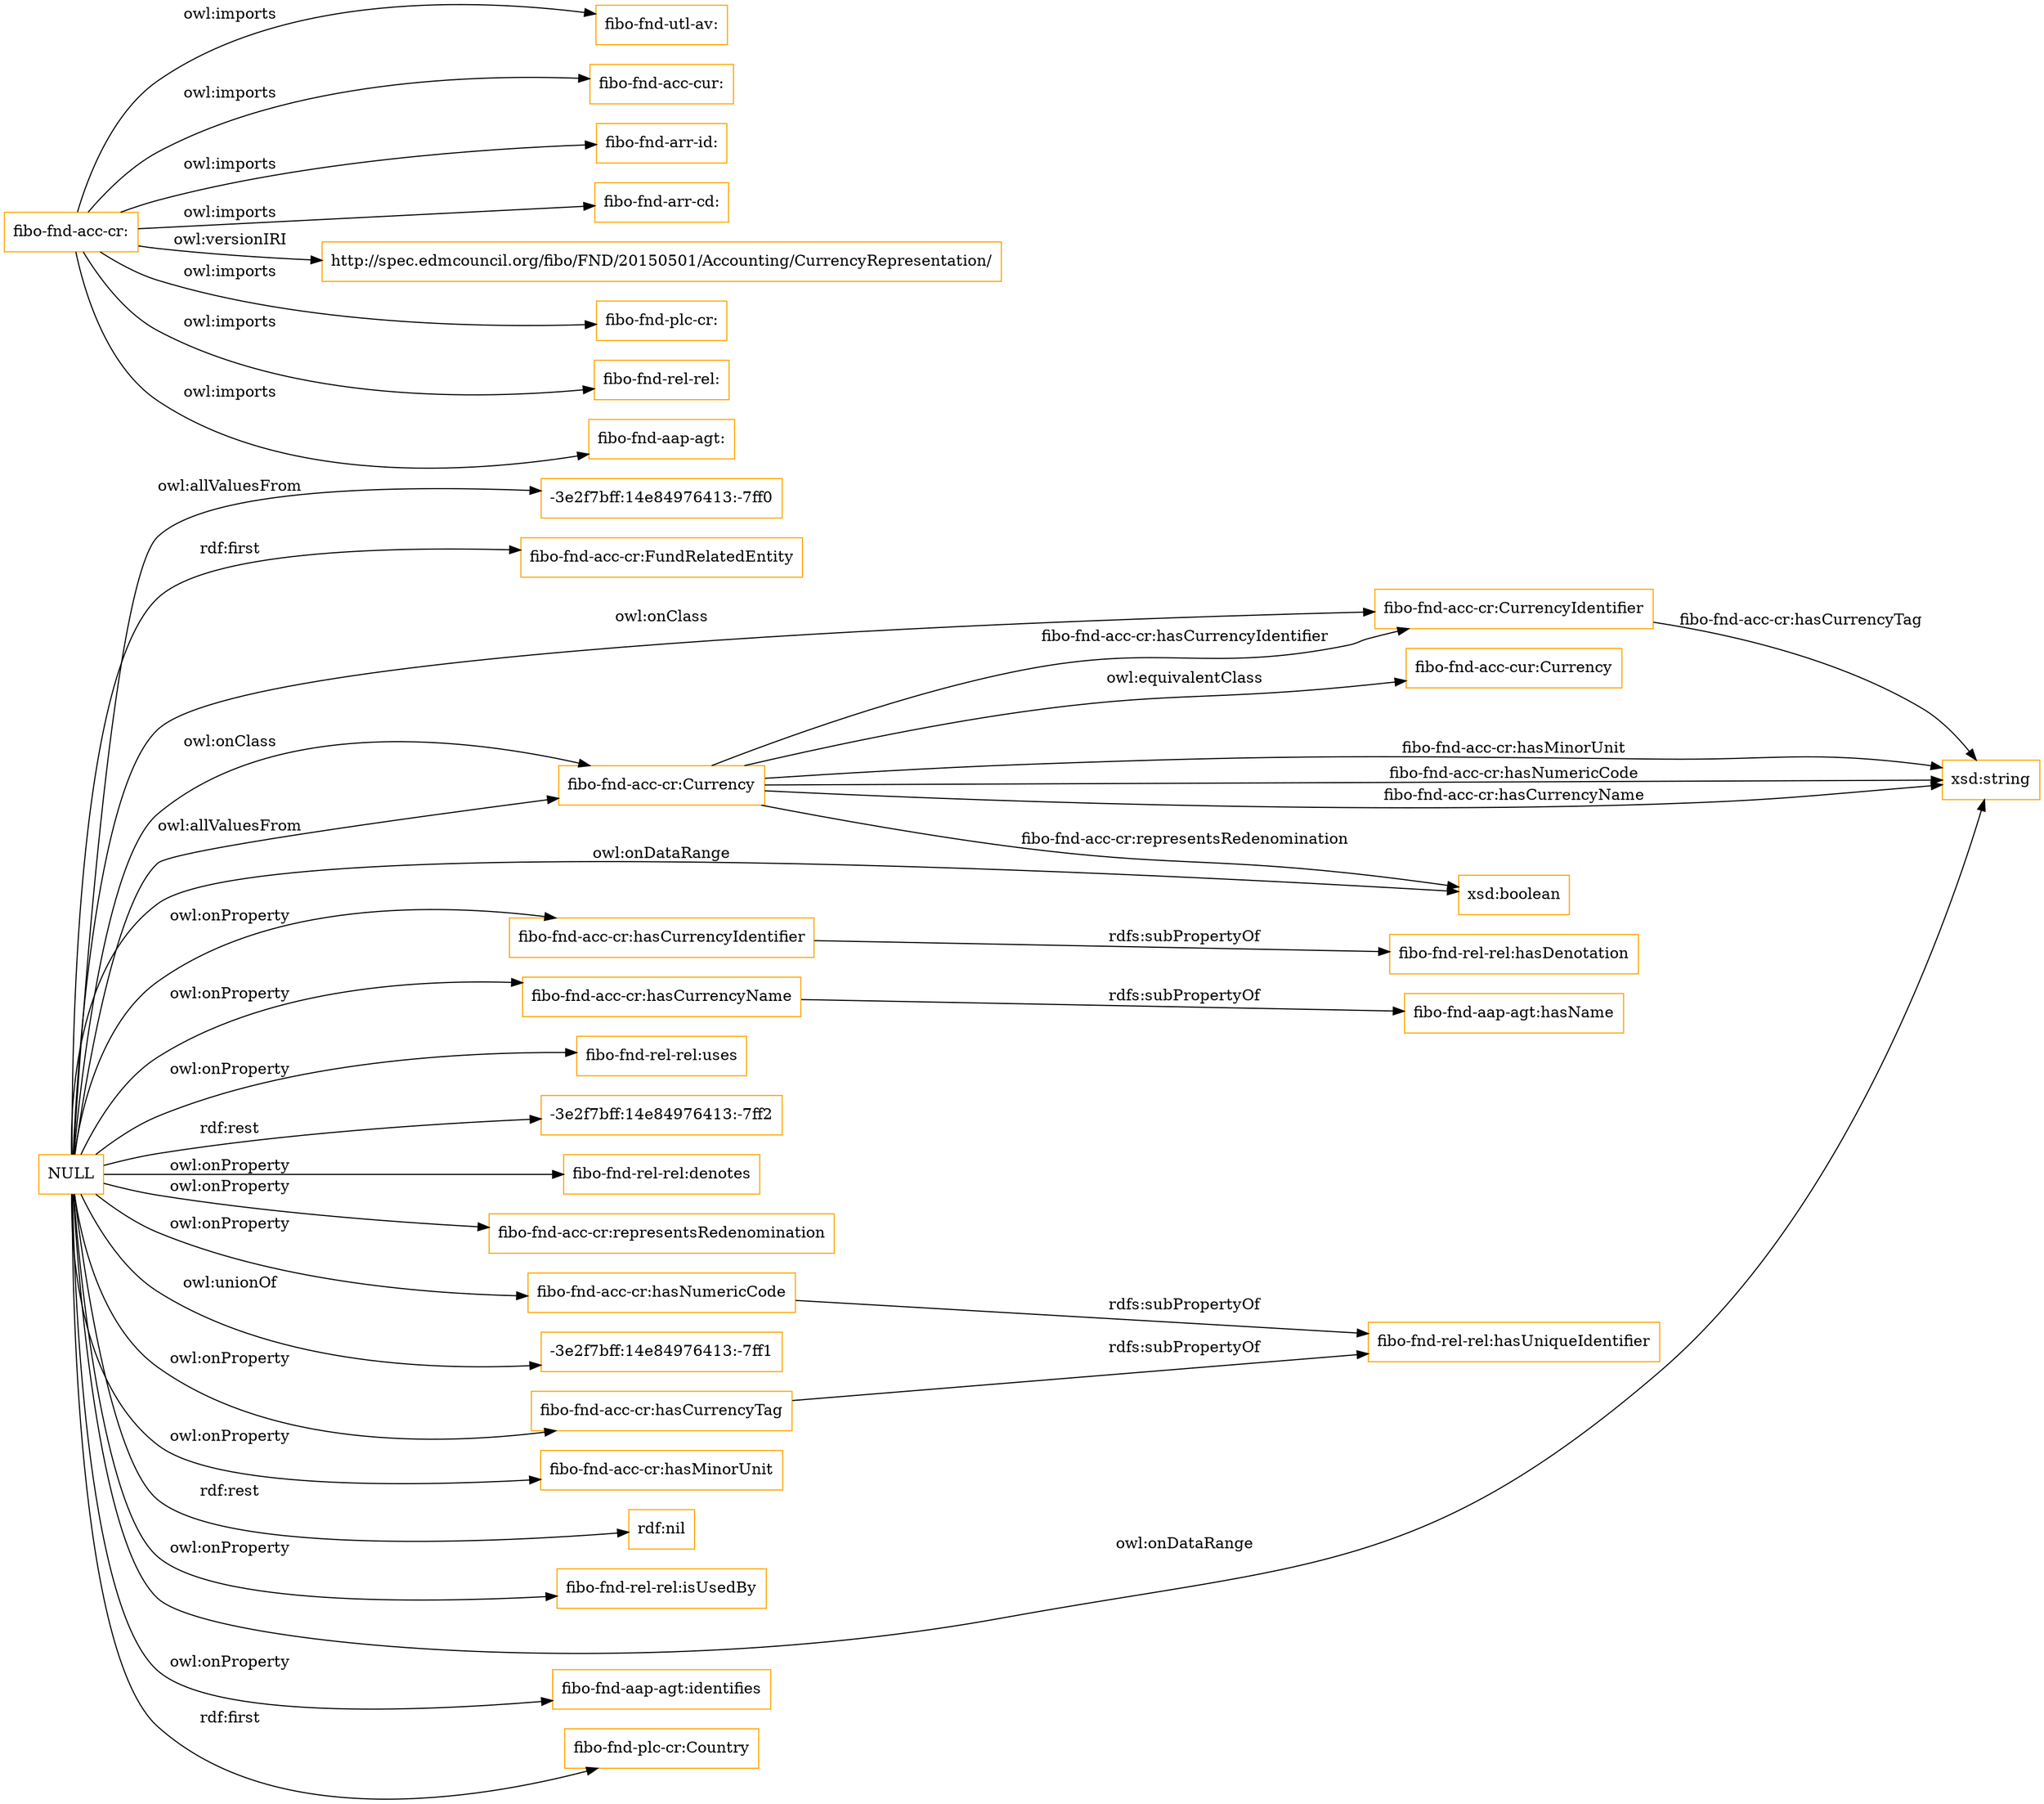 digraph ar2dtool_diagram { 
rankdir=LR;
size="1501"
node [shape = rectangle, color="orange"]; "-3e2f7bff:14e84976413:-7ff0" "fibo-fnd-acc-cr:FundRelatedEntity" "fibo-fnd-acc-cr:CurrencyIdentifier" "fibo-fnd-acc-cr:Currency" ; /*classes style*/
	"fibo-fnd-acc-cr:hasCurrencyIdentifier" -> "fibo-fnd-rel-rel:hasDenotation" [ label = "rdfs:subPropertyOf" ];
	"fibo-fnd-acc-cr:" -> "fibo-fnd-utl-av:" [ label = "owl:imports" ];
	"fibo-fnd-acc-cr:" -> "fibo-fnd-acc-cur:" [ label = "owl:imports" ];
	"fibo-fnd-acc-cr:" -> "fibo-fnd-arr-id:" [ label = "owl:imports" ];
	"fibo-fnd-acc-cr:" -> "fibo-fnd-arr-cd:" [ label = "owl:imports" ];
	"fibo-fnd-acc-cr:" -> "http://spec.edmcouncil.org/fibo/FND/20150501/Accounting/CurrencyRepresentation/" [ label = "owl:versionIRI" ];
	"fibo-fnd-acc-cr:" -> "fibo-fnd-plc-cr:" [ label = "owl:imports" ];
	"fibo-fnd-acc-cr:" -> "fibo-fnd-rel-rel:" [ label = "owl:imports" ];
	"fibo-fnd-acc-cr:" -> "fibo-fnd-aap-agt:" [ label = "owl:imports" ];
	"fibo-fnd-acc-cr:hasCurrencyName" -> "fibo-fnd-aap-agt:hasName" [ label = "rdfs:subPropertyOf" ];
	"fibo-fnd-acc-cr:hasNumericCode" -> "fibo-fnd-rel-rel:hasUniqueIdentifier" [ label = "rdfs:subPropertyOf" ];
	"NULL" -> "fibo-fnd-rel-rel:uses" [ label = "owl:onProperty" ];
	"NULL" -> "-3e2f7bff:14e84976413:-7ff2" [ label = "rdf:rest" ];
	"NULL" -> "fibo-fnd-acc-cr:hasCurrencyIdentifier" [ label = "owl:onProperty" ];
	"NULL" -> "fibo-fnd-rel-rel:denotes" [ label = "owl:onProperty" ];
	"NULL" -> "fibo-fnd-acc-cr:representsRedenomination" [ label = "owl:onProperty" ];
	"NULL" -> "xsd:boolean" [ label = "owl:onDataRange" ];
	"NULL" -> "-3e2f7bff:14e84976413:-7ff1" [ label = "owl:unionOf" ];
	"NULL" -> "fibo-fnd-acc-cr:hasCurrencyTag" [ label = "owl:onProperty" ];
	"NULL" -> "fibo-fnd-acc-cr:Currency" [ label = "owl:allValuesFrom" ];
	"NULL" -> "fibo-fnd-acc-cr:hasCurrencyName" [ label = "owl:onProperty" ];
	"NULL" -> "fibo-fnd-acc-cr:hasMinorUnit" [ label = "owl:onProperty" ];
	"NULL" -> "rdf:nil" [ label = "rdf:rest" ];
	"NULL" -> "fibo-fnd-rel-rel:isUsedBy" [ label = "owl:onProperty" ];
	"NULL" -> "fibo-fnd-acc-cr:FundRelatedEntity" [ label = "rdf:first" ];
	"NULL" -> "xsd:string" [ label = "owl:onDataRange" ];
	"NULL" -> "fibo-fnd-aap-agt:identifies" [ label = "owl:onProperty" ];
	"NULL" -> "fibo-fnd-acc-cr:hasNumericCode" [ label = "owl:onProperty" ];
	"NULL" -> "fibo-fnd-acc-cr:Currency" [ label = "owl:onClass" ];
	"NULL" -> "fibo-fnd-acc-cr:CurrencyIdentifier" [ label = "owl:onClass" ];
	"NULL" -> "fibo-fnd-plc-cr:Country" [ label = "rdf:first" ];
	"NULL" -> "-3e2f7bff:14e84976413:-7ff0" [ label = "owl:allValuesFrom" ];
	"fibo-fnd-acc-cr:Currency" -> "fibo-fnd-acc-cur:Currency" [ label = "owl:equivalentClass" ];
	"fibo-fnd-acc-cr:hasCurrencyTag" -> "fibo-fnd-rel-rel:hasUniqueIdentifier" [ label = "rdfs:subPropertyOf" ];
	"fibo-fnd-acc-cr:Currency" -> "fibo-fnd-acc-cr:CurrencyIdentifier" [ label = "fibo-fnd-acc-cr:hasCurrencyIdentifier" ];
	"fibo-fnd-acc-cr:Currency" -> "xsd:string" [ label = "fibo-fnd-acc-cr:hasMinorUnit" ];
	"fibo-fnd-acc-cr:Currency" -> "xsd:string" [ label = "fibo-fnd-acc-cr:hasNumericCode" ];
	"fibo-fnd-acc-cr:Currency" -> "xsd:boolean" [ label = "fibo-fnd-acc-cr:representsRedenomination" ];
	"fibo-fnd-acc-cr:Currency" -> "xsd:string" [ label = "fibo-fnd-acc-cr:hasCurrencyName" ];
	"fibo-fnd-acc-cr:CurrencyIdentifier" -> "xsd:string" [ label = "fibo-fnd-acc-cr:hasCurrencyTag" ];

}
